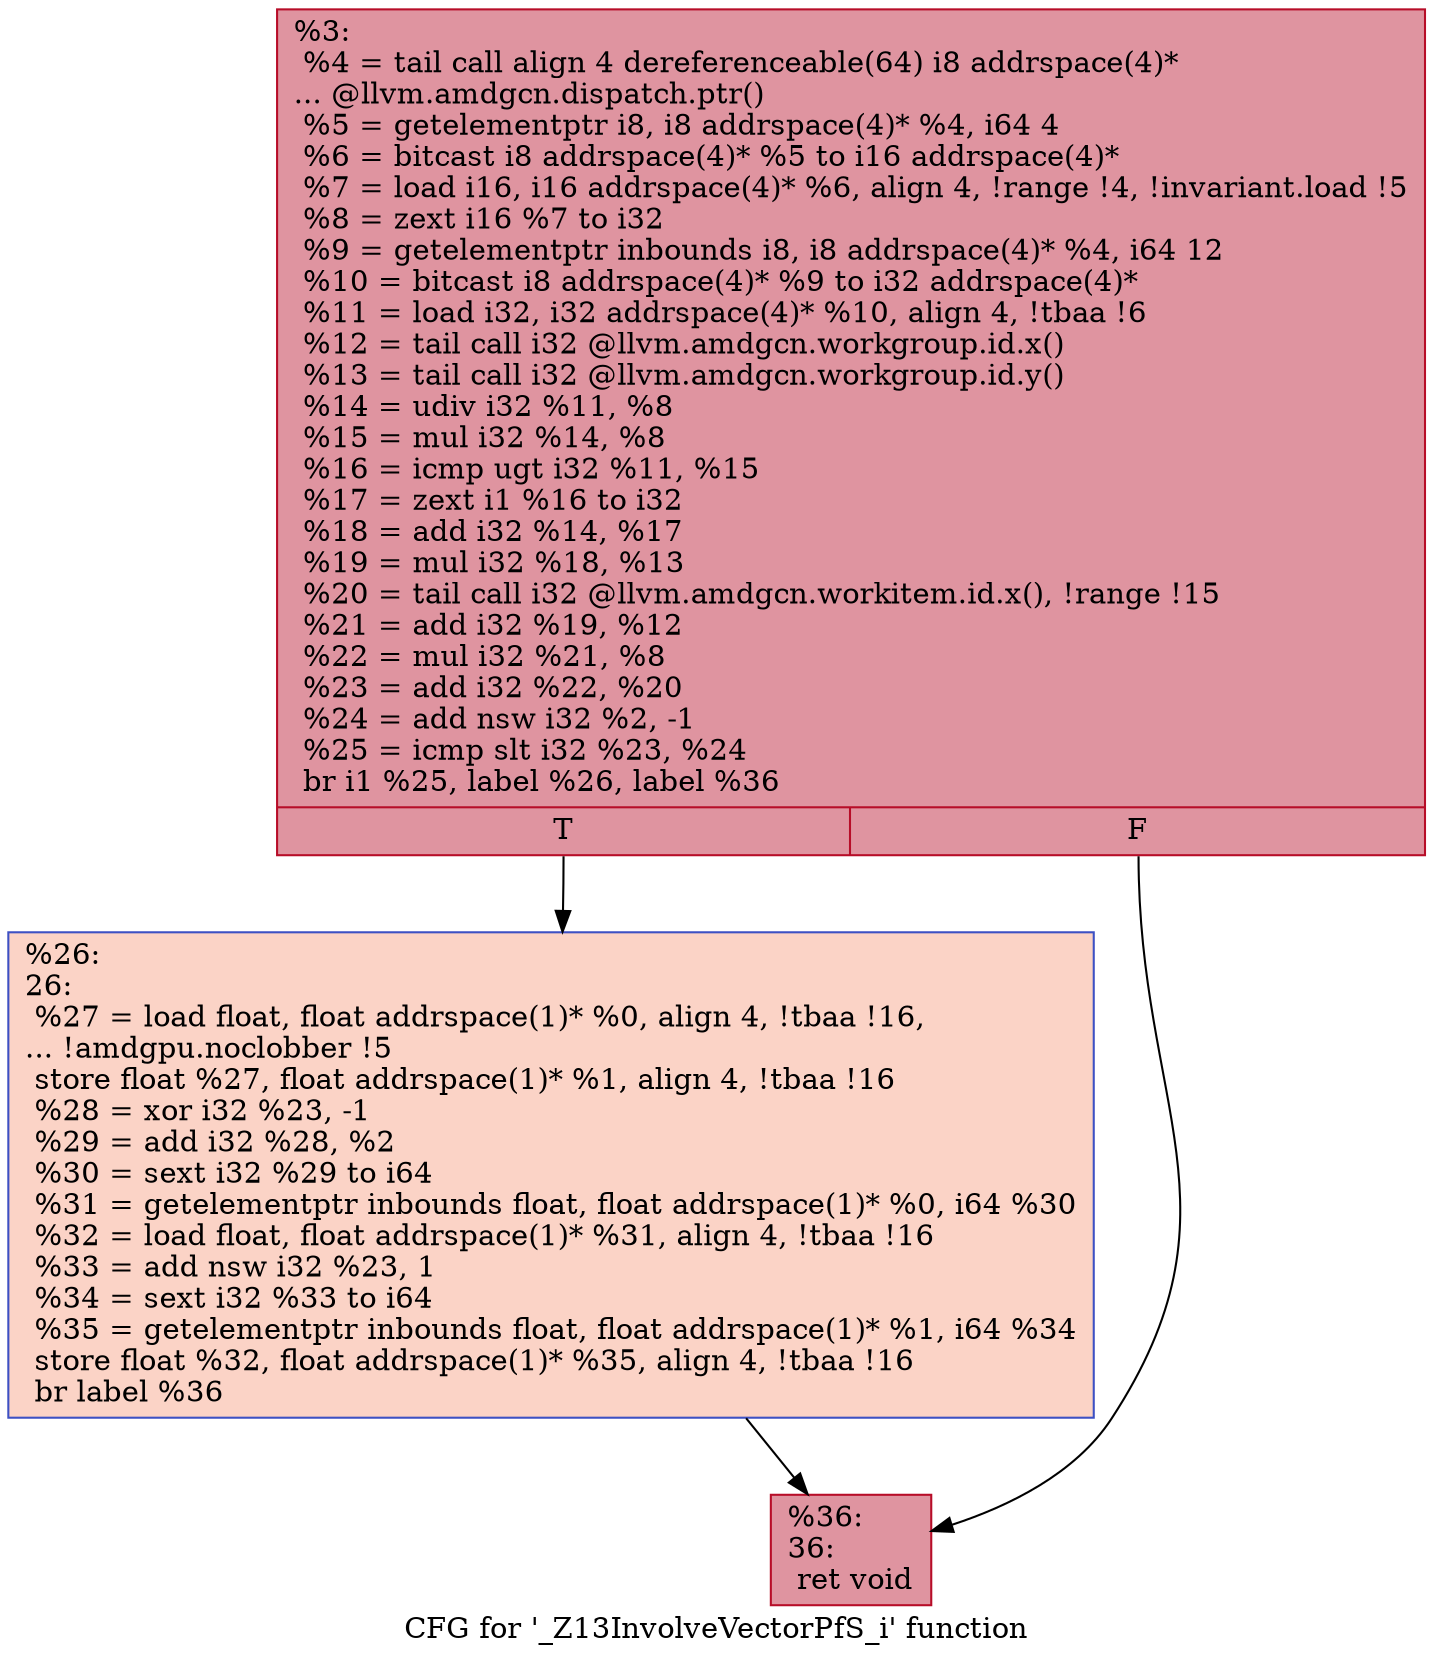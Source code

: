 digraph "CFG for '_Z13InvolveVectorPfS_i' function" {
	label="CFG for '_Z13InvolveVectorPfS_i' function";

	Node0x4dd34f0 [shape=record,color="#b70d28ff", style=filled, fillcolor="#b70d2870",label="{%3:\l  %4 = tail call align 4 dereferenceable(64) i8 addrspace(4)*\l... @llvm.amdgcn.dispatch.ptr()\l  %5 = getelementptr i8, i8 addrspace(4)* %4, i64 4\l  %6 = bitcast i8 addrspace(4)* %5 to i16 addrspace(4)*\l  %7 = load i16, i16 addrspace(4)* %6, align 4, !range !4, !invariant.load !5\l  %8 = zext i16 %7 to i32\l  %9 = getelementptr inbounds i8, i8 addrspace(4)* %4, i64 12\l  %10 = bitcast i8 addrspace(4)* %9 to i32 addrspace(4)*\l  %11 = load i32, i32 addrspace(4)* %10, align 4, !tbaa !6\l  %12 = tail call i32 @llvm.amdgcn.workgroup.id.x()\l  %13 = tail call i32 @llvm.amdgcn.workgroup.id.y()\l  %14 = udiv i32 %11, %8\l  %15 = mul i32 %14, %8\l  %16 = icmp ugt i32 %11, %15\l  %17 = zext i1 %16 to i32\l  %18 = add i32 %14, %17\l  %19 = mul i32 %18, %13\l  %20 = tail call i32 @llvm.amdgcn.workitem.id.x(), !range !15\l  %21 = add i32 %19, %12\l  %22 = mul i32 %21, %8\l  %23 = add i32 %22, %20\l  %24 = add nsw i32 %2, -1\l  %25 = icmp slt i32 %23, %24\l  br i1 %25, label %26, label %36\l|{<s0>T|<s1>F}}"];
	Node0x4dd34f0:s0 -> Node0x4dd5df0;
	Node0x4dd34f0:s1 -> Node0x4dd5e80;
	Node0x4dd5df0 [shape=record,color="#3d50c3ff", style=filled, fillcolor="#f59c7d70",label="{%26:\l26:                                               \l  %27 = load float, float addrspace(1)* %0, align 4, !tbaa !16,\l... !amdgpu.noclobber !5\l  store float %27, float addrspace(1)* %1, align 4, !tbaa !16\l  %28 = xor i32 %23, -1\l  %29 = add i32 %28, %2\l  %30 = sext i32 %29 to i64\l  %31 = getelementptr inbounds float, float addrspace(1)* %0, i64 %30\l  %32 = load float, float addrspace(1)* %31, align 4, !tbaa !16\l  %33 = add nsw i32 %23, 1\l  %34 = sext i32 %33 to i64\l  %35 = getelementptr inbounds float, float addrspace(1)* %1, i64 %34\l  store float %32, float addrspace(1)* %35, align 4, !tbaa !16\l  br label %36\l}"];
	Node0x4dd5df0 -> Node0x4dd5e80;
	Node0x4dd5e80 [shape=record,color="#b70d28ff", style=filled, fillcolor="#b70d2870",label="{%36:\l36:                                               \l  ret void\l}"];
}
